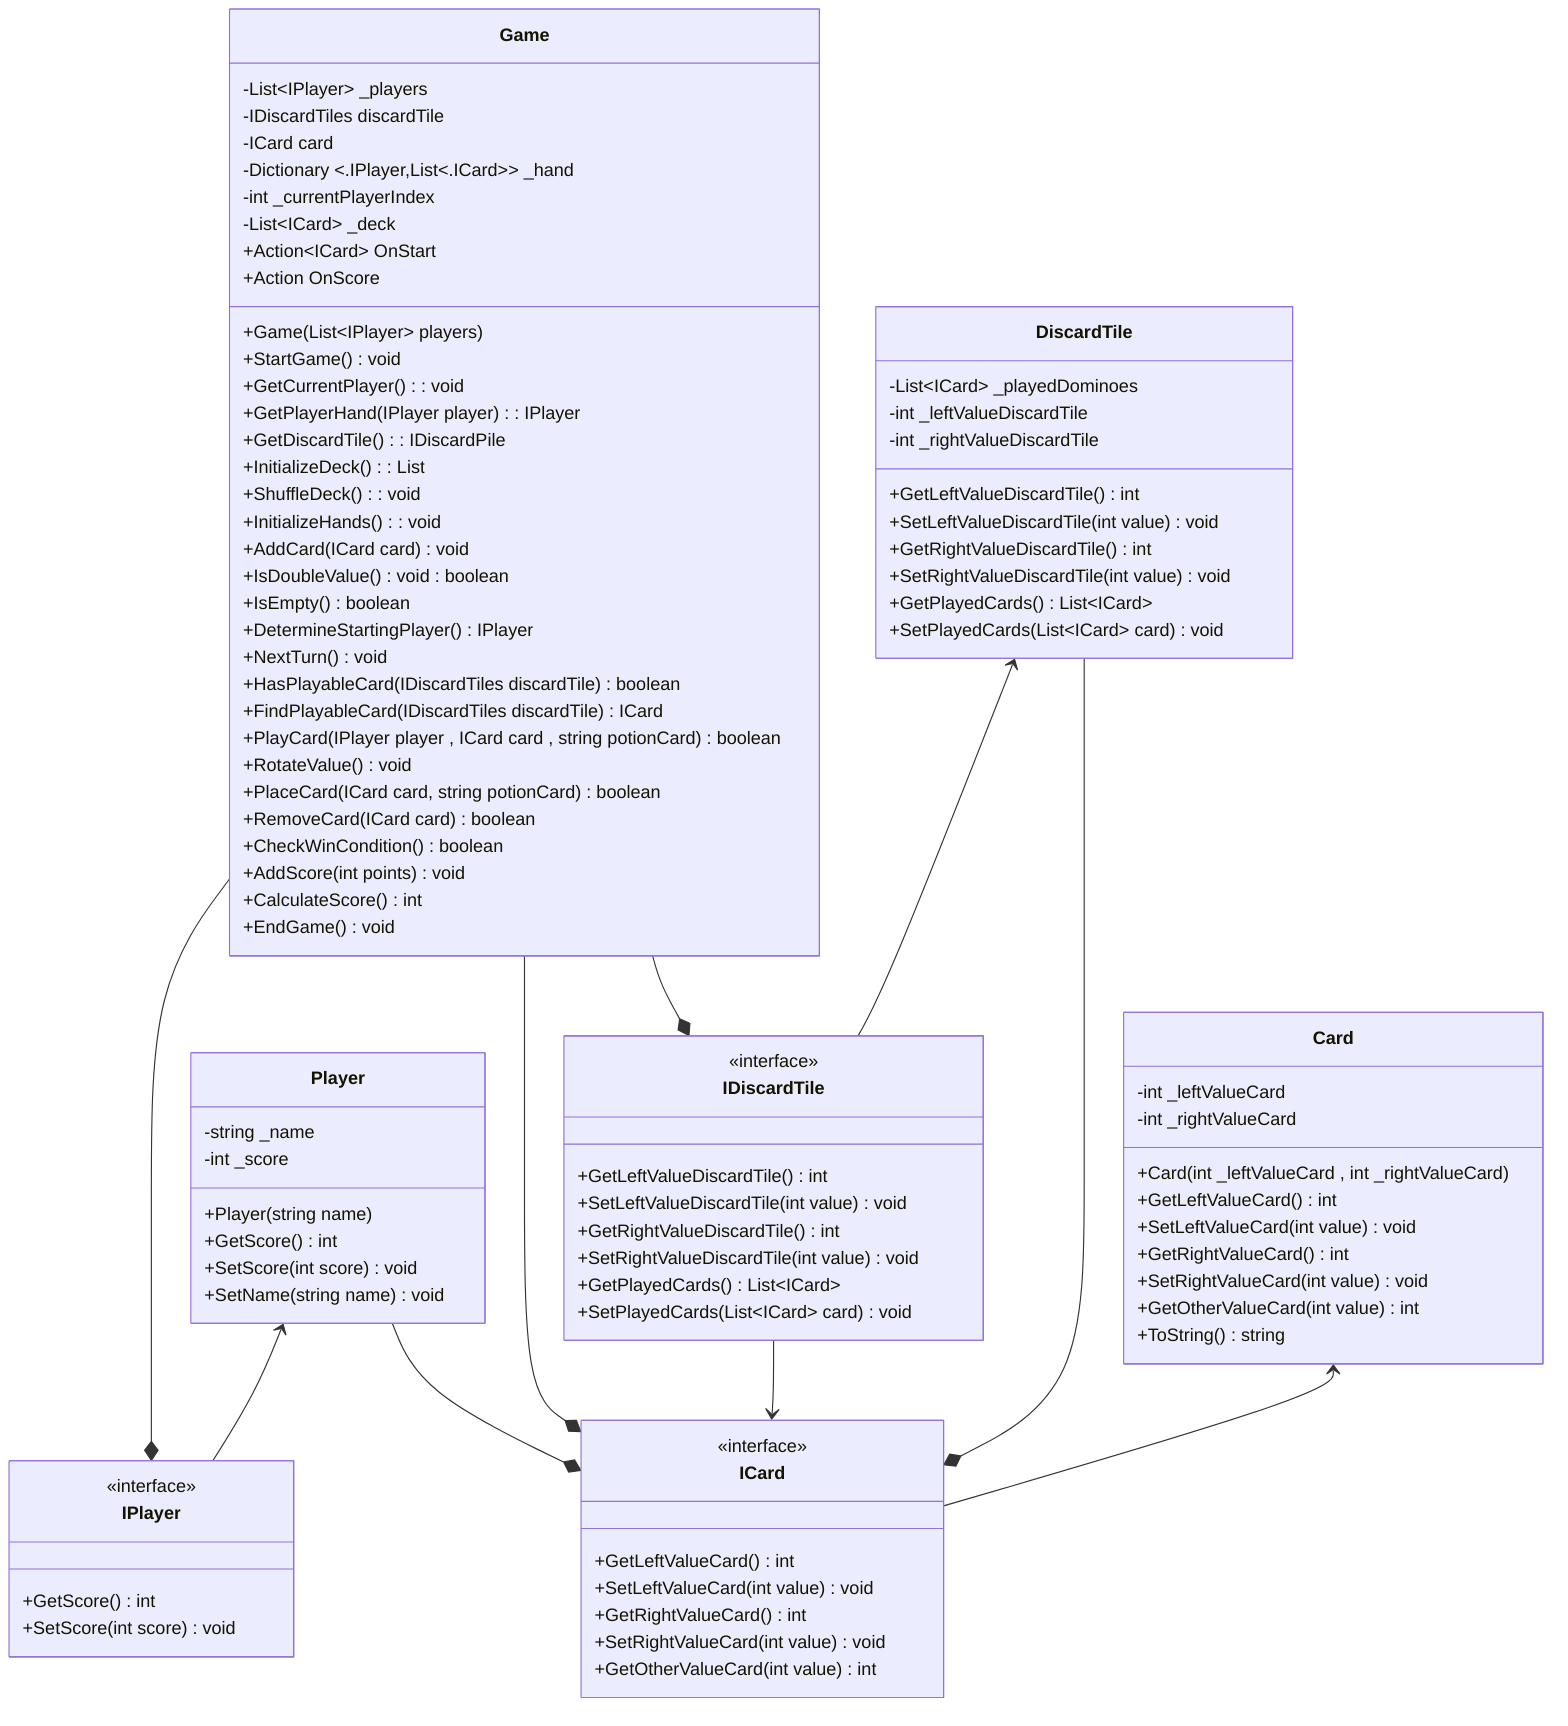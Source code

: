 classDiagram
class Game {
    -List~IPlayer~ _players
    -IDiscardTiles discardTile 
    -ICard card
    -Dictionary <.IPlayer,List<.ICard>> _hand
    -int _currentPlayerIndex
    -List~ICard~ _deck
    +Action~ICard~ OnStart
    +Action OnScore
    +Game(List~IPlayer~ players)
    +StartGame() void

    %% new func
    +GetCurrentPlayer() : void
    +GetPlayerHand(IPlayer player) : IPlayer
    +GetDiscardTile() : IDiscardPile
    +InitializeDeck() : List<ICard>
    +ShuffleDeck() : void
    +InitializeHands() : void
    %% end new fun

    +AddCard(ICard card) void
    +IsDoubleValue() void : boolean
    +IsEmpty() boolean
    +DetermineStartingPlayer() IPlayer
    +NextTurn() void
    +HasPlayableCard(IDiscardTiles discardTile) boolean
    +FindPlayableCard(IDiscardTiles discardTile) ICard
    +PlayCard(IPlayer player , ICard card , string potionCard) boolean
    +RotateValue()  void 
    +PlaceCard(ICard card, string potionCard) boolean  
    +RemoveCard(ICard card) boolean
    +CheckWinCondition() boolean
    +AddScore(int points) void
    +CalculateScore() int
    +EndGame() void
}

class Player {
    -string _name
    -int _score
    +Player(string name)
    +GetScore() int
    +SetScore(int score) void
    +SetName(string name) void
}

class Card {
    -int _leftValueCard
    -int _rightValueCard
    +Card(int _leftValueCard , int _rightValueCard)
    +GetLeftValueCard() int
    +SetLeftValueCard(int value) void
    +GetRightValueCard() int
    +SetRightValueCard(int value) void
    +GetOtherValueCard(int value) int
    +ToString() string
}

%% class Hand {
%%     -List~ICard~ _card
%%     +GetCards(): List~ICard~
    
%% }

class DiscardTile {
    -List~ICard~ _playedDominoes 
    -int _leftValueDiscardTile
    -int _rightValueDiscardTile
    +GetLeftValueDiscardTile() int
    +SetLeftValueDiscardTile(int value) void
    +GetRightValueDiscardTile() int
    +SetRightValueDiscardTile(int value) void
    +GetPlayedCards() List~ICard~
    +SetPlayedCards(List~ICard~ card) void
}

class IDiscardTile {
    <<interface>>
    +GetLeftValueDiscardTile() int
    +SetLeftValueDiscardTile(int value) void
    +GetRightValueDiscardTile() int
    +SetRightValueDiscardTile(int value) void
    +GetPlayedCards() List~ICard~
    +SetPlayedCards(List~ICard~ card) void

}
class IPlayer {
    <<interface>>
    +GetScore() int
    +SetScore(int score) void
}
class ICard {
    <<interface>>
    +GetLeftValueCard() int
    +SetLeftValueCard(int value) void
    +GetRightValueCard() int
    +SetRightValueCard(int value) void
    +GetOtherValueCard(int value) int
}
%%implementasi
DiscardTile <-- IDiscardTile
Player <-- IPlayer
Card <-- ICard
%%assosiation
DiscardTile --* ICard
IDiscardTile --> ICard
Game --* IPlayer
Game --* IDiscardTile
Game --* ICard
Player --*ICard
%% Game "1" -- "*" IPlayer : contains
%% Game "1" -- "1" Board : uses
%% Player "1" -- "1" Hand : has
%% Hand "1" -- "*" Card : contains
%% Board "1" -- "*" Card : displays